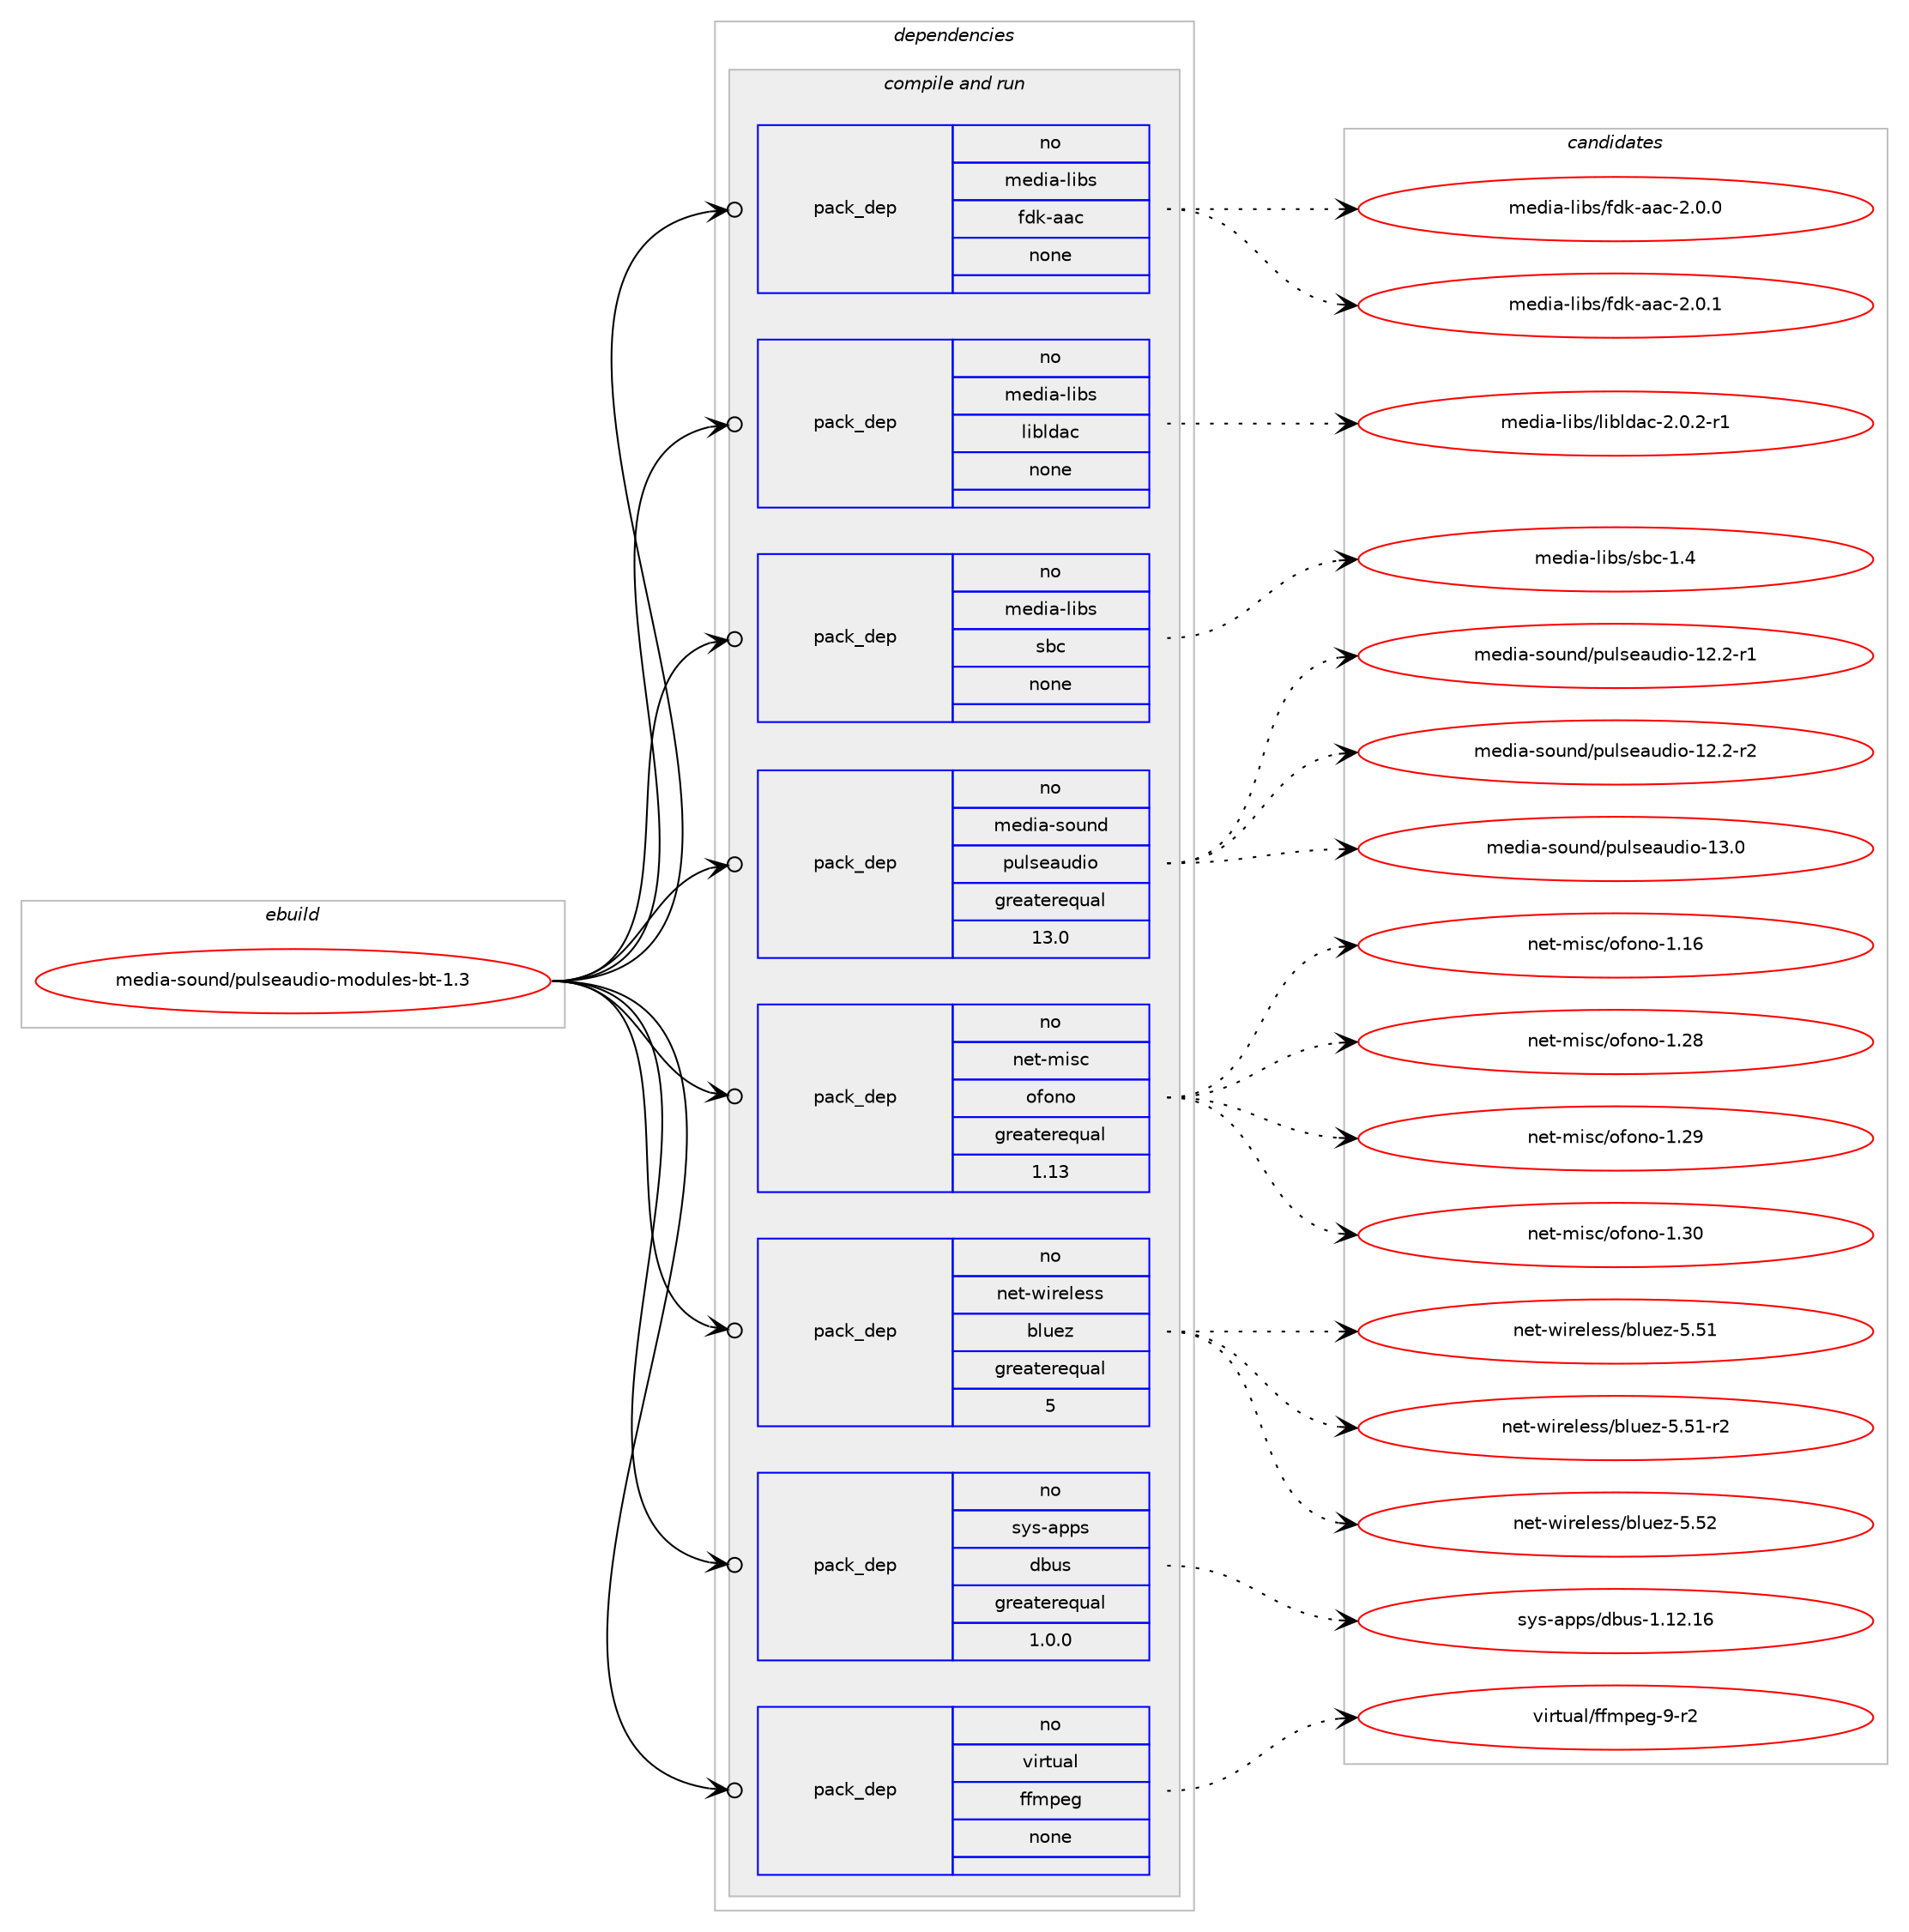 digraph prolog {

# *************
# Graph options
# *************

newrank=true;
concentrate=true;
compound=true;
graph [rankdir=LR,fontname=Helvetica,fontsize=10,ranksep=1.5];#, ranksep=2.5, nodesep=0.2];
edge  [arrowhead=vee];
node  [fontname=Helvetica,fontsize=10];

# **********
# The ebuild
# **********

subgraph cluster_leftcol {
color=gray;
rank=same;
label=<<i>ebuild</i>>;
id [label="media-sound/pulseaudio-modules-bt-1.3", color=red, width=4, href="../media-sound/pulseaudio-modules-bt-1.3.svg"];
}

# ****************
# The dependencies
# ****************

subgraph cluster_midcol {
color=gray;
label=<<i>dependencies</i>>;
subgraph cluster_compile {
fillcolor="#eeeeee";
style=filled;
label=<<i>compile</i>>;
}
subgraph cluster_compileandrun {
fillcolor="#eeeeee";
style=filled;
label=<<i>compile and run</i>>;
subgraph pack593577 {
dependency802491 [label=<<TABLE BORDER="0" CELLBORDER="1" CELLSPACING="0" CELLPADDING="4" WIDTH="220"><TR><TD ROWSPAN="6" CELLPADDING="30">pack_dep</TD></TR><TR><TD WIDTH="110">no</TD></TR><TR><TD>media-libs</TD></TR><TR><TD>fdk-aac</TD></TR><TR><TD>none</TD></TR><TR><TD></TD></TR></TABLE>>, shape=none, color=blue];
}
id:e -> dependency802491:w [weight=20,style="solid",arrowhead="odotvee"];
subgraph pack593578 {
dependency802492 [label=<<TABLE BORDER="0" CELLBORDER="1" CELLSPACING="0" CELLPADDING="4" WIDTH="220"><TR><TD ROWSPAN="6" CELLPADDING="30">pack_dep</TD></TR><TR><TD WIDTH="110">no</TD></TR><TR><TD>media-libs</TD></TR><TR><TD>libldac</TD></TR><TR><TD>none</TD></TR><TR><TD></TD></TR></TABLE>>, shape=none, color=blue];
}
id:e -> dependency802492:w [weight=20,style="solid",arrowhead="odotvee"];
subgraph pack593579 {
dependency802493 [label=<<TABLE BORDER="0" CELLBORDER="1" CELLSPACING="0" CELLPADDING="4" WIDTH="220"><TR><TD ROWSPAN="6" CELLPADDING="30">pack_dep</TD></TR><TR><TD WIDTH="110">no</TD></TR><TR><TD>media-libs</TD></TR><TR><TD>sbc</TD></TR><TR><TD>none</TD></TR><TR><TD></TD></TR></TABLE>>, shape=none, color=blue];
}
id:e -> dependency802493:w [weight=20,style="solid",arrowhead="odotvee"];
subgraph pack593580 {
dependency802494 [label=<<TABLE BORDER="0" CELLBORDER="1" CELLSPACING="0" CELLPADDING="4" WIDTH="220"><TR><TD ROWSPAN="6" CELLPADDING="30">pack_dep</TD></TR><TR><TD WIDTH="110">no</TD></TR><TR><TD>media-sound</TD></TR><TR><TD>pulseaudio</TD></TR><TR><TD>greaterequal</TD></TR><TR><TD>13.0</TD></TR></TABLE>>, shape=none, color=blue];
}
id:e -> dependency802494:w [weight=20,style="solid",arrowhead="odotvee"];
subgraph pack593581 {
dependency802495 [label=<<TABLE BORDER="0" CELLBORDER="1" CELLSPACING="0" CELLPADDING="4" WIDTH="220"><TR><TD ROWSPAN="6" CELLPADDING="30">pack_dep</TD></TR><TR><TD WIDTH="110">no</TD></TR><TR><TD>net-misc</TD></TR><TR><TD>ofono</TD></TR><TR><TD>greaterequal</TD></TR><TR><TD>1.13</TD></TR></TABLE>>, shape=none, color=blue];
}
id:e -> dependency802495:w [weight=20,style="solid",arrowhead="odotvee"];
subgraph pack593582 {
dependency802496 [label=<<TABLE BORDER="0" CELLBORDER="1" CELLSPACING="0" CELLPADDING="4" WIDTH="220"><TR><TD ROWSPAN="6" CELLPADDING="30">pack_dep</TD></TR><TR><TD WIDTH="110">no</TD></TR><TR><TD>net-wireless</TD></TR><TR><TD>bluez</TD></TR><TR><TD>greaterequal</TD></TR><TR><TD>5</TD></TR></TABLE>>, shape=none, color=blue];
}
id:e -> dependency802496:w [weight=20,style="solid",arrowhead="odotvee"];
subgraph pack593583 {
dependency802497 [label=<<TABLE BORDER="0" CELLBORDER="1" CELLSPACING="0" CELLPADDING="4" WIDTH="220"><TR><TD ROWSPAN="6" CELLPADDING="30">pack_dep</TD></TR><TR><TD WIDTH="110">no</TD></TR><TR><TD>sys-apps</TD></TR><TR><TD>dbus</TD></TR><TR><TD>greaterequal</TD></TR><TR><TD>1.0.0</TD></TR></TABLE>>, shape=none, color=blue];
}
id:e -> dependency802497:w [weight=20,style="solid",arrowhead="odotvee"];
subgraph pack593584 {
dependency802498 [label=<<TABLE BORDER="0" CELLBORDER="1" CELLSPACING="0" CELLPADDING="4" WIDTH="220"><TR><TD ROWSPAN="6" CELLPADDING="30">pack_dep</TD></TR><TR><TD WIDTH="110">no</TD></TR><TR><TD>virtual</TD></TR><TR><TD>ffmpeg</TD></TR><TR><TD>none</TD></TR><TR><TD></TD></TR></TABLE>>, shape=none, color=blue];
}
id:e -> dependency802498:w [weight=20,style="solid",arrowhead="odotvee"];
}
subgraph cluster_run {
fillcolor="#eeeeee";
style=filled;
label=<<i>run</i>>;
}
}

# **************
# The candidates
# **************

subgraph cluster_choices {
rank=same;
color=gray;
label=<<i>candidates</i>>;

subgraph choice593577 {
color=black;
nodesep=1;
choice1091011001059745108105981154710210010745979799455046484648 [label="media-libs/fdk-aac-2.0.0", color=red, width=4,href="../media-libs/fdk-aac-2.0.0.svg"];
choice1091011001059745108105981154710210010745979799455046484649 [label="media-libs/fdk-aac-2.0.1", color=red, width=4,href="../media-libs/fdk-aac-2.0.1.svg"];
dependency802491:e -> choice1091011001059745108105981154710210010745979799455046484648:w [style=dotted,weight="100"];
dependency802491:e -> choice1091011001059745108105981154710210010745979799455046484649:w [style=dotted,weight="100"];
}
subgraph choice593578 {
color=black;
nodesep=1;
choice109101100105974510810598115471081059810810097994550464846504511449 [label="media-libs/libldac-2.0.2-r1", color=red, width=4,href="../media-libs/libldac-2.0.2-r1.svg"];
dependency802492:e -> choice109101100105974510810598115471081059810810097994550464846504511449:w [style=dotted,weight="100"];
}
subgraph choice593579 {
color=black;
nodesep=1;
choice10910110010597451081059811547115989945494652 [label="media-libs/sbc-1.4", color=red, width=4,href="../media-libs/sbc-1.4.svg"];
dependency802493:e -> choice10910110010597451081059811547115989945494652:w [style=dotted,weight="100"];
}
subgraph choice593580 {
color=black;
nodesep=1;
choice1091011001059745115111117110100471121171081151019711710010511145495046504511449 [label="media-sound/pulseaudio-12.2-r1", color=red, width=4,href="../media-sound/pulseaudio-12.2-r1.svg"];
choice1091011001059745115111117110100471121171081151019711710010511145495046504511450 [label="media-sound/pulseaudio-12.2-r2", color=red, width=4,href="../media-sound/pulseaudio-12.2-r2.svg"];
choice109101100105974511511111711010047112117108115101971171001051114549514648 [label="media-sound/pulseaudio-13.0", color=red, width=4,href="../media-sound/pulseaudio-13.0.svg"];
dependency802494:e -> choice1091011001059745115111117110100471121171081151019711710010511145495046504511449:w [style=dotted,weight="100"];
dependency802494:e -> choice1091011001059745115111117110100471121171081151019711710010511145495046504511450:w [style=dotted,weight="100"];
dependency802494:e -> choice109101100105974511511111711010047112117108115101971171001051114549514648:w [style=dotted,weight="100"];
}
subgraph choice593581 {
color=black;
nodesep=1;
choice1101011164510910511599471111021111101114549464954 [label="net-misc/ofono-1.16", color=red, width=4,href="../net-misc/ofono-1.16.svg"];
choice1101011164510910511599471111021111101114549465056 [label="net-misc/ofono-1.28", color=red, width=4,href="../net-misc/ofono-1.28.svg"];
choice1101011164510910511599471111021111101114549465057 [label="net-misc/ofono-1.29", color=red, width=4,href="../net-misc/ofono-1.29.svg"];
choice1101011164510910511599471111021111101114549465148 [label="net-misc/ofono-1.30", color=red, width=4,href="../net-misc/ofono-1.30.svg"];
dependency802495:e -> choice1101011164510910511599471111021111101114549464954:w [style=dotted,weight="100"];
dependency802495:e -> choice1101011164510910511599471111021111101114549465056:w [style=dotted,weight="100"];
dependency802495:e -> choice1101011164510910511599471111021111101114549465057:w [style=dotted,weight="100"];
dependency802495:e -> choice1101011164510910511599471111021111101114549465148:w [style=dotted,weight="100"];
}
subgraph choice593582 {
color=black;
nodesep=1;
choice1101011164511910511410110810111511547981081171011224553465349 [label="net-wireless/bluez-5.51", color=red, width=4,href="../net-wireless/bluez-5.51.svg"];
choice11010111645119105114101108101115115479810811710112245534653494511450 [label="net-wireless/bluez-5.51-r2", color=red, width=4,href="../net-wireless/bluez-5.51-r2.svg"];
choice1101011164511910511410110810111511547981081171011224553465350 [label="net-wireless/bluez-5.52", color=red, width=4,href="../net-wireless/bluez-5.52.svg"];
dependency802496:e -> choice1101011164511910511410110810111511547981081171011224553465349:w [style=dotted,weight="100"];
dependency802496:e -> choice11010111645119105114101108101115115479810811710112245534653494511450:w [style=dotted,weight="100"];
dependency802496:e -> choice1101011164511910511410110810111511547981081171011224553465350:w [style=dotted,weight="100"];
}
subgraph choice593583 {
color=black;
nodesep=1;
choice115121115459711211211547100981171154549464950464954 [label="sys-apps/dbus-1.12.16", color=red, width=4,href="../sys-apps/dbus-1.12.16.svg"];
dependency802497:e -> choice115121115459711211211547100981171154549464950464954:w [style=dotted,weight="100"];
}
subgraph choice593584 {
color=black;
nodesep=1;
choice118105114116117971084710210210911210110345574511450 [label="virtual/ffmpeg-9-r2", color=red, width=4,href="../virtual/ffmpeg-9-r2.svg"];
dependency802498:e -> choice118105114116117971084710210210911210110345574511450:w [style=dotted,weight="100"];
}
}

}
